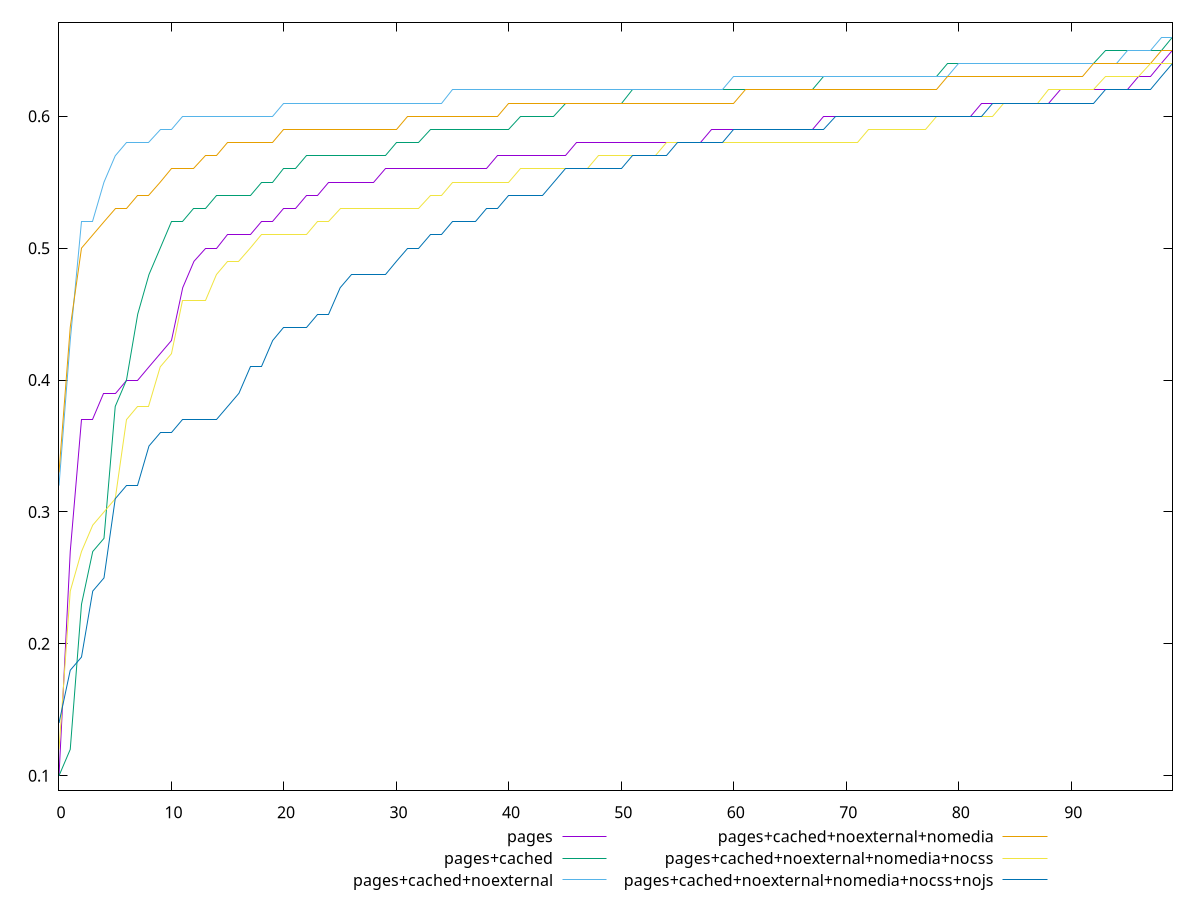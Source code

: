 reset

$pages <<EOF
0 0.1
1 0.27
2 0.37
3 0.37
4 0.39
5 0.39
6 0.4
7 0.4
8 0.41
9 0.42
10 0.43
11 0.47
12 0.49
13 0.5
14 0.5
15 0.51
16 0.51
17 0.51
18 0.52
19 0.52
20 0.53
21 0.53
22 0.54
23 0.54
24 0.55
25 0.55
26 0.55
27 0.55
28 0.55
29 0.56
30 0.56
31 0.56
32 0.56
33 0.56
34 0.56
35 0.56
36 0.56
37 0.56
38 0.56
39 0.57
40 0.57
41 0.57
42 0.57
43 0.57
44 0.57
45 0.57
46 0.58
47 0.58
48 0.58
49 0.58
50 0.58
51 0.58
52 0.58
53 0.58
54 0.58
55 0.58
56 0.58
57 0.58
58 0.59
59 0.59
60 0.59
61 0.59
62 0.59
63 0.59
64 0.59
65 0.59
66 0.59
67 0.59
68 0.6
69 0.6
70 0.6
71 0.6
72 0.6
73 0.6
74 0.6
75 0.6
76 0.6
77 0.6
78 0.6
79 0.6
80 0.6
81 0.6
82 0.61
83 0.61
84 0.61
85 0.61
86 0.61
87 0.61
88 0.61
89 0.62
90 0.62
91 0.62
92 0.62
93 0.62
94 0.62
95 0.62
96 0.63
97 0.63
98 0.64
99 0.65
EOF

$pagesCached <<EOF
0 0.1
1 0.12
2 0.23
3 0.27
4 0.28
5 0.38
6 0.4
7 0.45
8 0.48
9 0.5
10 0.52
11 0.52
12 0.53
13 0.53
14 0.54
15 0.54
16 0.54
17 0.54
18 0.55
19 0.55
20 0.56
21 0.56
22 0.57
23 0.57
24 0.57
25 0.57
26 0.57
27 0.57
28 0.57
29 0.57
30 0.58
31 0.58
32 0.58
33 0.59
34 0.59
35 0.59
36 0.59
37 0.59
38 0.59
39 0.59
40 0.59
41 0.6
42 0.6
43 0.6
44 0.6
45 0.61
46 0.61
47 0.61
48 0.61
49 0.61
50 0.61
51 0.62
52 0.62
53 0.62
54 0.62
55 0.62
56 0.62
57 0.62
58 0.62
59 0.62
60 0.62
61 0.62
62 0.62
63 0.62
64 0.62
65 0.62
66 0.62
67 0.62
68 0.63
69 0.63
70 0.63
71 0.63
72 0.63
73 0.63
74 0.63
75 0.63
76 0.63
77 0.63
78 0.63
79 0.64
80 0.64
81 0.64
82 0.64
83 0.64
84 0.64
85 0.64
86 0.64
87 0.64
88 0.64
89 0.64
90 0.64
91 0.64
92 0.64
93 0.65
94 0.65
95 0.65
96 0.65
97 0.65
98 0.65
99 0.66
EOF

$pagesCachedNoexternal <<EOF
0 0.32
1 0.43
2 0.52
3 0.52
4 0.55
5 0.57
6 0.58
7 0.58
8 0.58
9 0.59
10 0.59
11 0.6
12 0.6
13 0.6
14 0.6
15 0.6
16 0.6
17 0.6
18 0.6
19 0.6
20 0.61
21 0.61
22 0.61
23 0.61
24 0.61
25 0.61
26 0.61
27 0.61
28 0.61
29 0.61
30 0.61
31 0.61
32 0.61
33 0.61
34 0.61
35 0.62
36 0.62
37 0.62
38 0.62
39 0.62
40 0.62
41 0.62
42 0.62
43 0.62
44 0.62
45 0.62
46 0.62
47 0.62
48 0.62
49 0.62
50 0.62
51 0.62
52 0.62
53 0.62
54 0.62
55 0.62
56 0.62
57 0.62
58 0.62
59 0.62
60 0.63
61 0.63
62 0.63
63 0.63
64 0.63
65 0.63
66 0.63
67 0.63
68 0.63
69 0.63
70 0.63
71 0.63
72 0.63
73 0.63
74 0.63
75 0.63
76 0.63
77 0.63
78 0.63
79 0.63
80 0.64
81 0.64
82 0.64
83 0.64
84 0.64
85 0.64
86 0.64
87 0.64
88 0.64
89 0.64
90 0.64
91 0.64
92 0.64
93 0.64
94 0.64
95 0.65
96 0.65
97 0.65
98 0.66
99 0.66
EOF

$pagesCachedNoexternalNomedia <<EOF
0 0.33
1 0.44
2 0.5
3 0.51
4 0.52
5 0.53
6 0.53
7 0.54
8 0.54
9 0.55
10 0.56
11 0.56
12 0.56
13 0.57
14 0.57
15 0.58
16 0.58
17 0.58
18 0.58
19 0.58
20 0.59
21 0.59
22 0.59
23 0.59
24 0.59
25 0.59
26 0.59
27 0.59
28 0.59
29 0.59
30 0.59
31 0.6
32 0.6
33 0.6
34 0.6
35 0.6
36 0.6
37 0.6
38 0.6
39 0.6
40 0.61
41 0.61
42 0.61
43 0.61
44 0.61
45 0.61
46 0.61
47 0.61
48 0.61
49 0.61
50 0.61
51 0.61
52 0.61
53 0.61
54 0.61
55 0.61
56 0.61
57 0.61
58 0.61
59 0.61
60 0.61
61 0.62
62 0.62
63 0.62
64 0.62
65 0.62
66 0.62
67 0.62
68 0.62
69 0.62
70 0.62
71 0.62
72 0.62
73 0.62
74 0.62
75 0.62
76 0.62
77 0.62
78 0.62
79 0.63
80 0.63
81 0.63
82 0.63
83 0.63
84 0.63
85 0.63
86 0.63
87 0.63
88 0.63
89 0.63
90 0.63
91 0.63
92 0.64
93 0.64
94 0.64
95 0.64
96 0.64
97 0.64
98 0.65
99 0.65
EOF

$pagesCachedNoexternalNomediaNocss <<EOF
0 0.12
1 0.24
2 0.27
3 0.29
4 0.3
5 0.31
6 0.37
7 0.38
8 0.38
9 0.41
10 0.42
11 0.46
12 0.46
13 0.46
14 0.48
15 0.49
16 0.49
17 0.5
18 0.51
19 0.51
20 0.51
21 0.51
22 0.51
23 0.52
24 0.52
25 0.53
26 0.53
27 0.53
28 0.53
29 0.53
30 0.53
31 0.53
32 0.53
33 0.54
34 0.54
35 0.55
36 0.55
37 0.55
38 0.55
39 0.55
40 0.55
41 0.56
42 0.56
43 0.56
44 0.56
45 0.56
46 0.56
47 0.56
48 0.57
49 0.57
50 0.57
51 0.57
52 0.57
53 0.57
54 0.58
55 0.58
56 0.58
57 0.58
58 0.58
59 0.58
60 0.58
61 0.58
62 0.58
63 0.58
64 0.58
65 0.58
66 0.58
67 0.58
68 0.58
69 0.58
70 0.58
71 0.58
72 0.59
73 0.59
74 0.59
75 0.59
76 0.59
77 0.59
78 0.6
79 0.6
80 0.6
81 0.6
82 0.6
83 0.6
84 0.61
85 0.61
86 0.61
87 0.61
88 0.62
89 0.62
90 0.62
91 0.62
92 0.62
93 0.63
94 0.63
95 0.63
96 0.63
97 0.64
98 0.64
99 0.64
EOF

$pagesCachedNoexternalNomediaNocssNojs <<EOF
0 0.14
1 0.18
2 0.19
3 0.24
4 0.25
5 0.31
6 0.32
7 0.32
8 0.35
9 0.36
10 0.36
11 0.37
12 0.37
13 0.37
14 0.37
15 0.38
16 0.39
17 0.41
18 0.41
19 0.43
20 0.44
21 0.44
22 0.44
23 0.45
24 0.45
25 0.47
26 0.48
27 0.48
28 0.48
29 0.48
30 0.49
31 0.5
32 0.5
33 0.51
34 0.51
35 0.52
36 0.52
37 0.52
38 0.53
39 0.53
40 0.54
41 0.54
42 0.54
43 0.54
44 0.55
45 0.56
46 0.56
47 0.56
48 0.56
49 0.56
50 0.56
51 0.57
52 0.57
53 0.57
54 0.57
55 0.58
56 0.58
57 0.58
58 0.58
59 0.58
60 0.59
61 0.59
62 0.59
63 0.59
64 0.59
65 0.59
66 0.59
67 0.59
68 0.59
69 0.6
70 0.6
71 0.6
72 0.6
73 0.6
74 0.6
75 0.6
76 0.6
77 0.6
78 0.6
79 0.6
80 0.6
81 0.6
82 0.6
83 0.61
84 0.61
85 0.61
86 0.61
87 0.61
88 0.61
89 0.61
90 0.61
91 0.61
92 0.61
93 0.62
94 0.62
95 0.62
96 0.62
97 0.62
98 0.63
99 0.64
EOF

set key outside below
set xrange [0:99]
set yrange [0.0888:0.6712]
set trange [0.0888:0.6712]
set terminal svg size 640, 600 enhanced background rgb 'white'
set output "reprap/mainthread-work-breakdown/comparison/sorted/all_score.svg"

plot $pages title "pages" with line, \
     $pagesCached title "pages+cached" with line, \
     $pagesCachedNoexternal title "pages+cached+noexternal" with line, \
     $pagesCachedNoexternalNomedia title "pages+cached+noexternal+nomedia" with line, \
     $pagesCachedNoexternalNomediaNocss title "pages+cached+noexternal+nomedia+nocss" with line, \
     $pagesCachedNoexternalNomediaNocssNojs title "pages+cached+noexternal+nomedia+nocss+nojs" with line

reset
